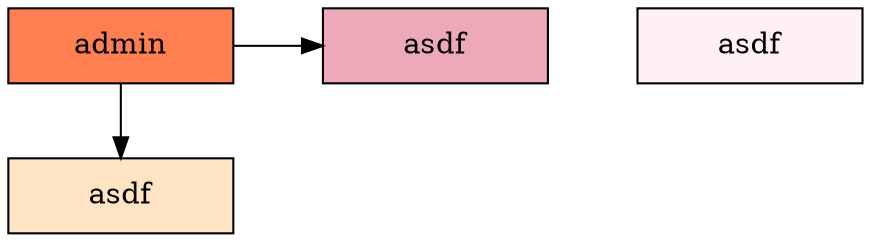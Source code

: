 digraph Matriz{ 
node [shape=box]
graph[ranksep = "0.5", nodesep="0.6"];
admin[ label = "admin", width = 1.5, style = filled, fillcolor = coral, group = 0 ];

Filaasdf [label = "asdf" width = 1.5 style = filled, fillcolor = bisque1, group = 0 ];

 //Enlaces de Filas

 //Columnas
//Cada una con diferente group para alinear verticalmente con los nodos
Columnasdf[label = "asdf" width = 1.5 style = filled, fillcolor = pink2, group = asdf];

 //Enlaces de Columnas

 // Alinear Raiz con Columnas
{rank = same; admin; Columnasdf; };

 // Enlaces Raiz con primera fila y columna
admin->Columnasdf;
admin->Filaasdf;

 //Creacion de nodos
//(^<---------------------- F I L A   asdf---------------------->
Nasdf_Fasdf [label = "asdf" width = 1.5 group = asdf style = filled, fillcolor = lavenderblush1];


}
